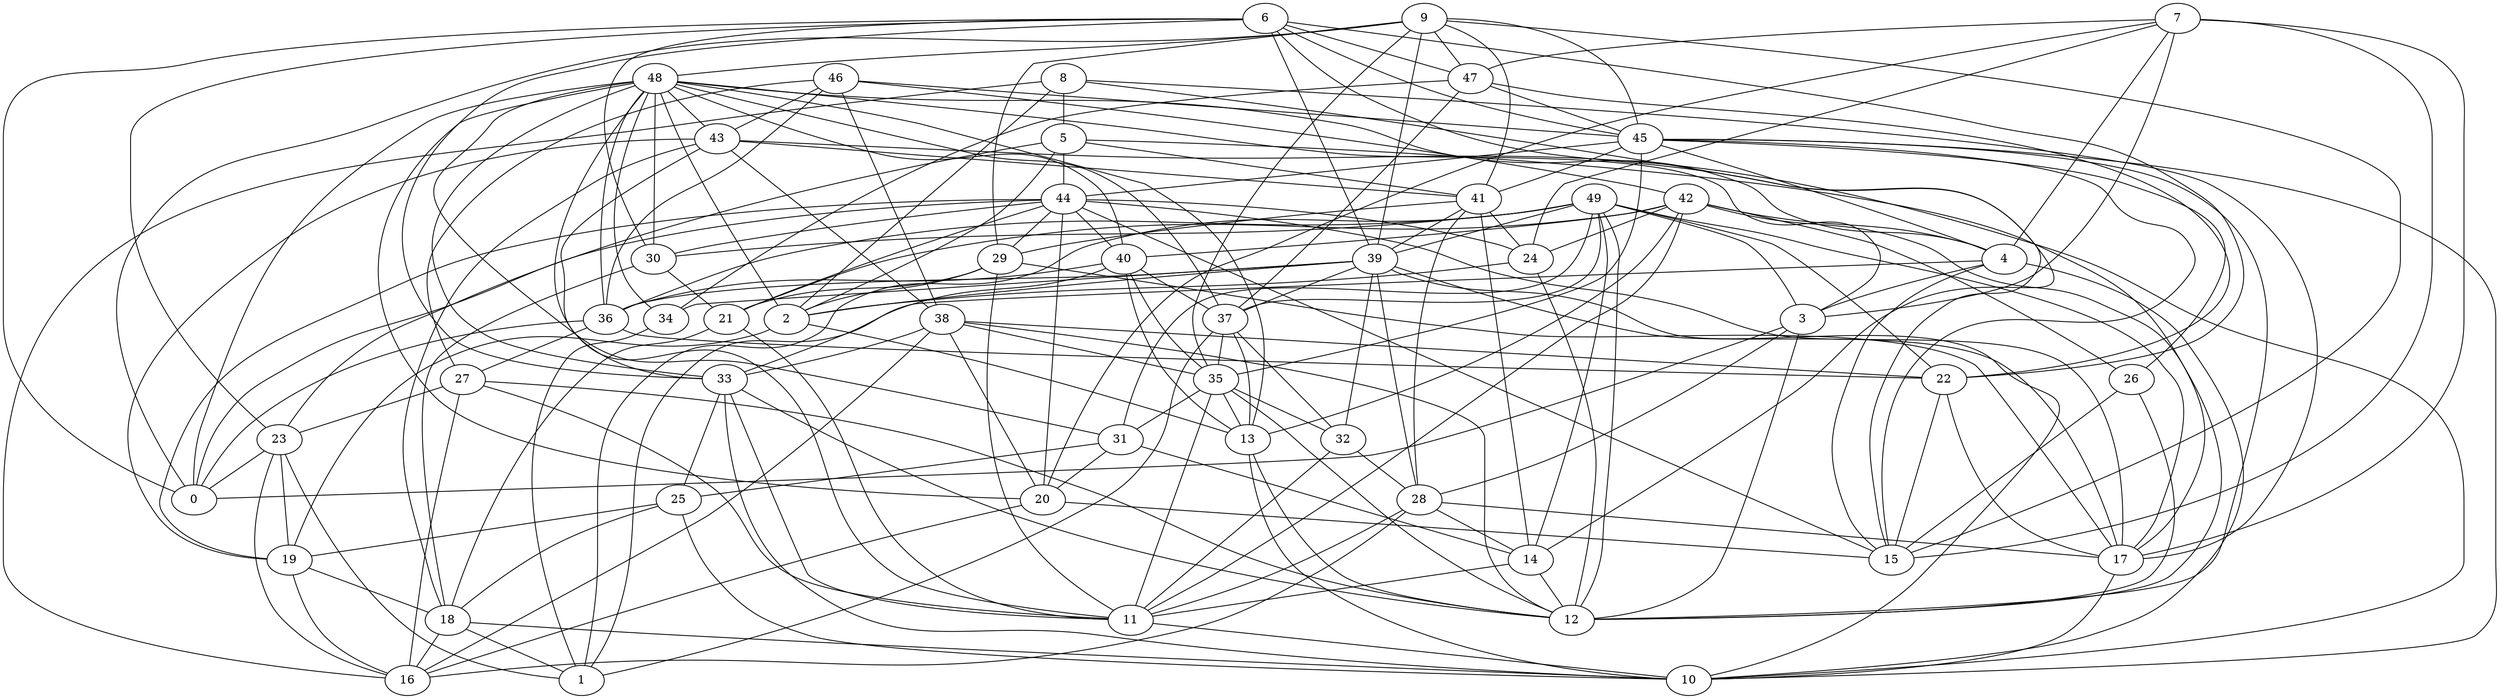 digraph GG_graph {

subgraph G_graph {
edge [color = black]
"34" -> "1" [dir = none]
"31" -> "20" [dir = none]
"20" -> "16" [dir = none]
"38" -> "22" [dir = none]
"38" -> "16" [dir = none]
"38" -> "35" [dir = none]
"38" -> "12" [dir = none]
"43" -> "10" [dir = none]
"43" -> "33" [dir = none]
"43" -> "38" [dir = none]
"43" -> "19" [dir = none]
"43" -> "18" [dir = none]
"48" -> "3" [dir = none]
"48" -> "0" [dir = none]
"48" -> "31" [dir = none]
"48" -> "20" [dir = none]
"48" -> "34" [dir = none]
"48" -> "13" [dir = none]
"48" -> "30" [dir = none]
"48" -> "33" [dir = none]
"48" -> "11" [dir = none]
"48" -> "37" [dir = none]
"48" -> "4" [dir = none]
"48" -> "43" [dir = none]
"26" -> "15" [dir = none]
"26" -> "12" [dir = none]
"24" -> "2" [dir = none]
"33" -> "25" [dir = none]
"33" -> "11" [dir = none]
"33" -> "12" [dir = none]
"33" -> "10" [dir = none]
"13" -> "10" [dir = none]
"13" -> "12" [dir = none]
"18" -> "10" [dir = none]
"18" -> "16" [dir = none]
"19" -> "16" [dir = none]
"9" -> "41" [dir = none]
"9" -> "39" [dir = none]
"9" -> "48" [dir = none]
"9" -> "35" [dir = none]
"9" -> "15" [dir = none]
"9" -> "47" [dir = none]
"22" -> "17" [dir = none]
"4" -> "10" [dir = none]
"4" -> "1" [dir = none]
"29" -> "2" [dir = none]
"29" -> "11" [dir = none]
"29" -> "21" [dir = none]
"36" -> "22" [dir = none]
"49" -> "12" [dir = none]
"49" -> "14" [dir = none]
"49" -> "3" [dir = none]
"49" -> "1" [dir = none]
"49" -> "37" [dir = none]
"49" -> "30" [dir = none]
"49" -> "22" [dir = none]
"49" -> "36" [dir = none]
"49" -> "17" [dir = none]
"49" -> "31" [dir = none]
"42" -> "24" [dir = none]
"42" -> "21" [dir = none]
"42" -> "11" [dir = none]
"42" -> "12" [dir = none]
"42" -> "4" [dir = none]
"42" -> "13" [dir = none]
"42" -> "26" [dir = none]
"8" -> "16" [dir = none]
"8" -> "2" [dir = none]
"8" -> "15" [dir = none]
"46" -> "38" [dir = none]
"46" -> "27" [dir = none]
"46" -> "36" [dir = none]
"46" -> "42" [dir = none]
"46" -> "45" [dir = none]
"41" -> "28" [dir = none]
"41" -> "39" [dir = none]
"28" -> "16" [dir = none]
"28" -> "17" [dir = none]
"28" -> "14" [dir = none]
"40" -> "37" [dir = none]
"40" -> "13" [dir = none]
"17" -> "10" [dir = none]
"7" -> "3" [dir = none]
"7" -> "4" [dir = none]
"7" -> "47" [dir = none]
"7" -> "15" [dir = none]
"37" -> "13" [dir = none]
"37" -> "1" [dir = none]
"37" -> "32" [dir = none]
"37" -> "35" [dir = none]
"25" -> "18" [dir = none]
"25" -> "10" [dir = none]
"25" -> "19" [dir = none]
"2" -> "13" [dir = none]
"2" -> "19" [dir = none]
"27" -> "23" [dir = none]
"27" -> "11" [dir = none]
"35" -> "32" [dir = none]
"35" -> "12" [dir = none]
"35" -> "11" [dir = none]
"30" -> "21" [dir = none]
"6" -> "47" [dir = none]
"6" -> "0" [dir = none]
"6" -> "23" [dir = none]
"6" -> "30" [dir = none]
"6" -> "22" [dir = none]
"6" -> "45" [dir = none]
"6" -> "39" [dir = none]
"6" -> "14" [dir = none]
"45" -> "12" [dir = none]
"45" -> "15" [dir = none]
"45" -> "10" [dir = none]
"45" -> "4" [dir = none]
"45" -> "44" [dir = none]
"45" -> "41" [dir = none]
"45" -> "35" [dir = none]
"3" -> "28" [dir = none]
"3" -> "0" [dir = none]
"47" -> "37" [dir = none]
"47" -> "22" [dir = none]
"39" -> "36" [dir = none]
"39" -> "34" [dir = none]
"39" -> "17" [dir = none]
"39" -> "28" [dir = none]
"39" -> "32" [dir = none]
"39" -> "2" [dir = none]
"5" -> "44" [dir = none]
"5" -> "2" [dir = none]
"5" -> "41" [dir = none]
"5" -> "17" [dir = none]
"5" -> "23" [dir = none]
"23" -> "19" [dir = none]
"23" -> "0" [dir = none]
"23" -> "16" [dir = none]
"23" -> "1" [dir = none]
"21" -> "18" [dir = none]
"21" -> "11" [dir = none]
"44" -> "21" [dir = none]
"44" -> "24" [dir = none]
"44" -> "17" [dir = none]
"44" -> "15" [dir = none]
"44" -> "0" [dir = none]
"44" -> "29" [dir = none]
"44" -> "19" [dir = none]
"44" -> "20" [dir = none]
"44" -> "40" [dir = none]
"44" -> "30" [dir = none]
"18" -> "1" [dir = none]
"6" -> "33" [dir = none]
"36" -> "0" [dir = none]
"14" -> "12" [dir = none]
"24" -> "12" [dir = none]
"40" -> "36" [dir = none]
"49" -> "39" [dir = none]
"22" -> "15" [dir = none]
"7" -> "20" [dir = none]
"38" -> "33" [dir = none]
"38" -> "20" [dir = none]
"32" -> "28" [dir = none]
"9" -> "45" [dir = none]
"41" -> "29" [dir = none]
"45" -> "26" [dir = none]
"48" -> "2" [dir = none]
"31" -> "25" [dir = none]
"40" -> "35" [dir = none]
"7" -> "17" [dir = none]
"14" -> "11" [dir = none]
"39" -> "10" [dir = none]
"20" -> "15" [dir = none]
"3" -> "12" [dir = none]
"7" -> "24" [dir = none]
"35" -> "31" [dir = none]
"30" -> "18" [dir = none]
"42" -> "40" [dir = none]
"8" -> "17" [dir = none]
"28" -> "11" [dir = none]
"19" -> "18" [dir = none]
"11" -> "10" [dir = none]
"27" -> "12" [dir = none]
"47" -> "34" [dir = none]
"27" -> "16" [dir = none]
"40" -> "33" [dir = none]
"9" -> "0" [dir = none]
"39" -> "37" [dir = none]
"43" -> "41" [dir = none]
"36" -> "27" [dir = none]
"47" -> "45" [dir = none]
"4" -> "3" [dir = none]
"48" -> "40" [dir = none]
"9" -> "29" [dir = none]
"8" -> "5" [dir = none]
"31" -> "14" [dir = none]
"35" -> "13" [dir = none]
"41" -> "14" [dir = none]
"32" -> "11" [dir = none]
"48" -> "36" [dir = none]
"29" -> "17" [dir = none]
"4" -> "15" [dir = none]
"41" -> "24" [dir = none]
"46" -> "43" [dir = none]
}

}
